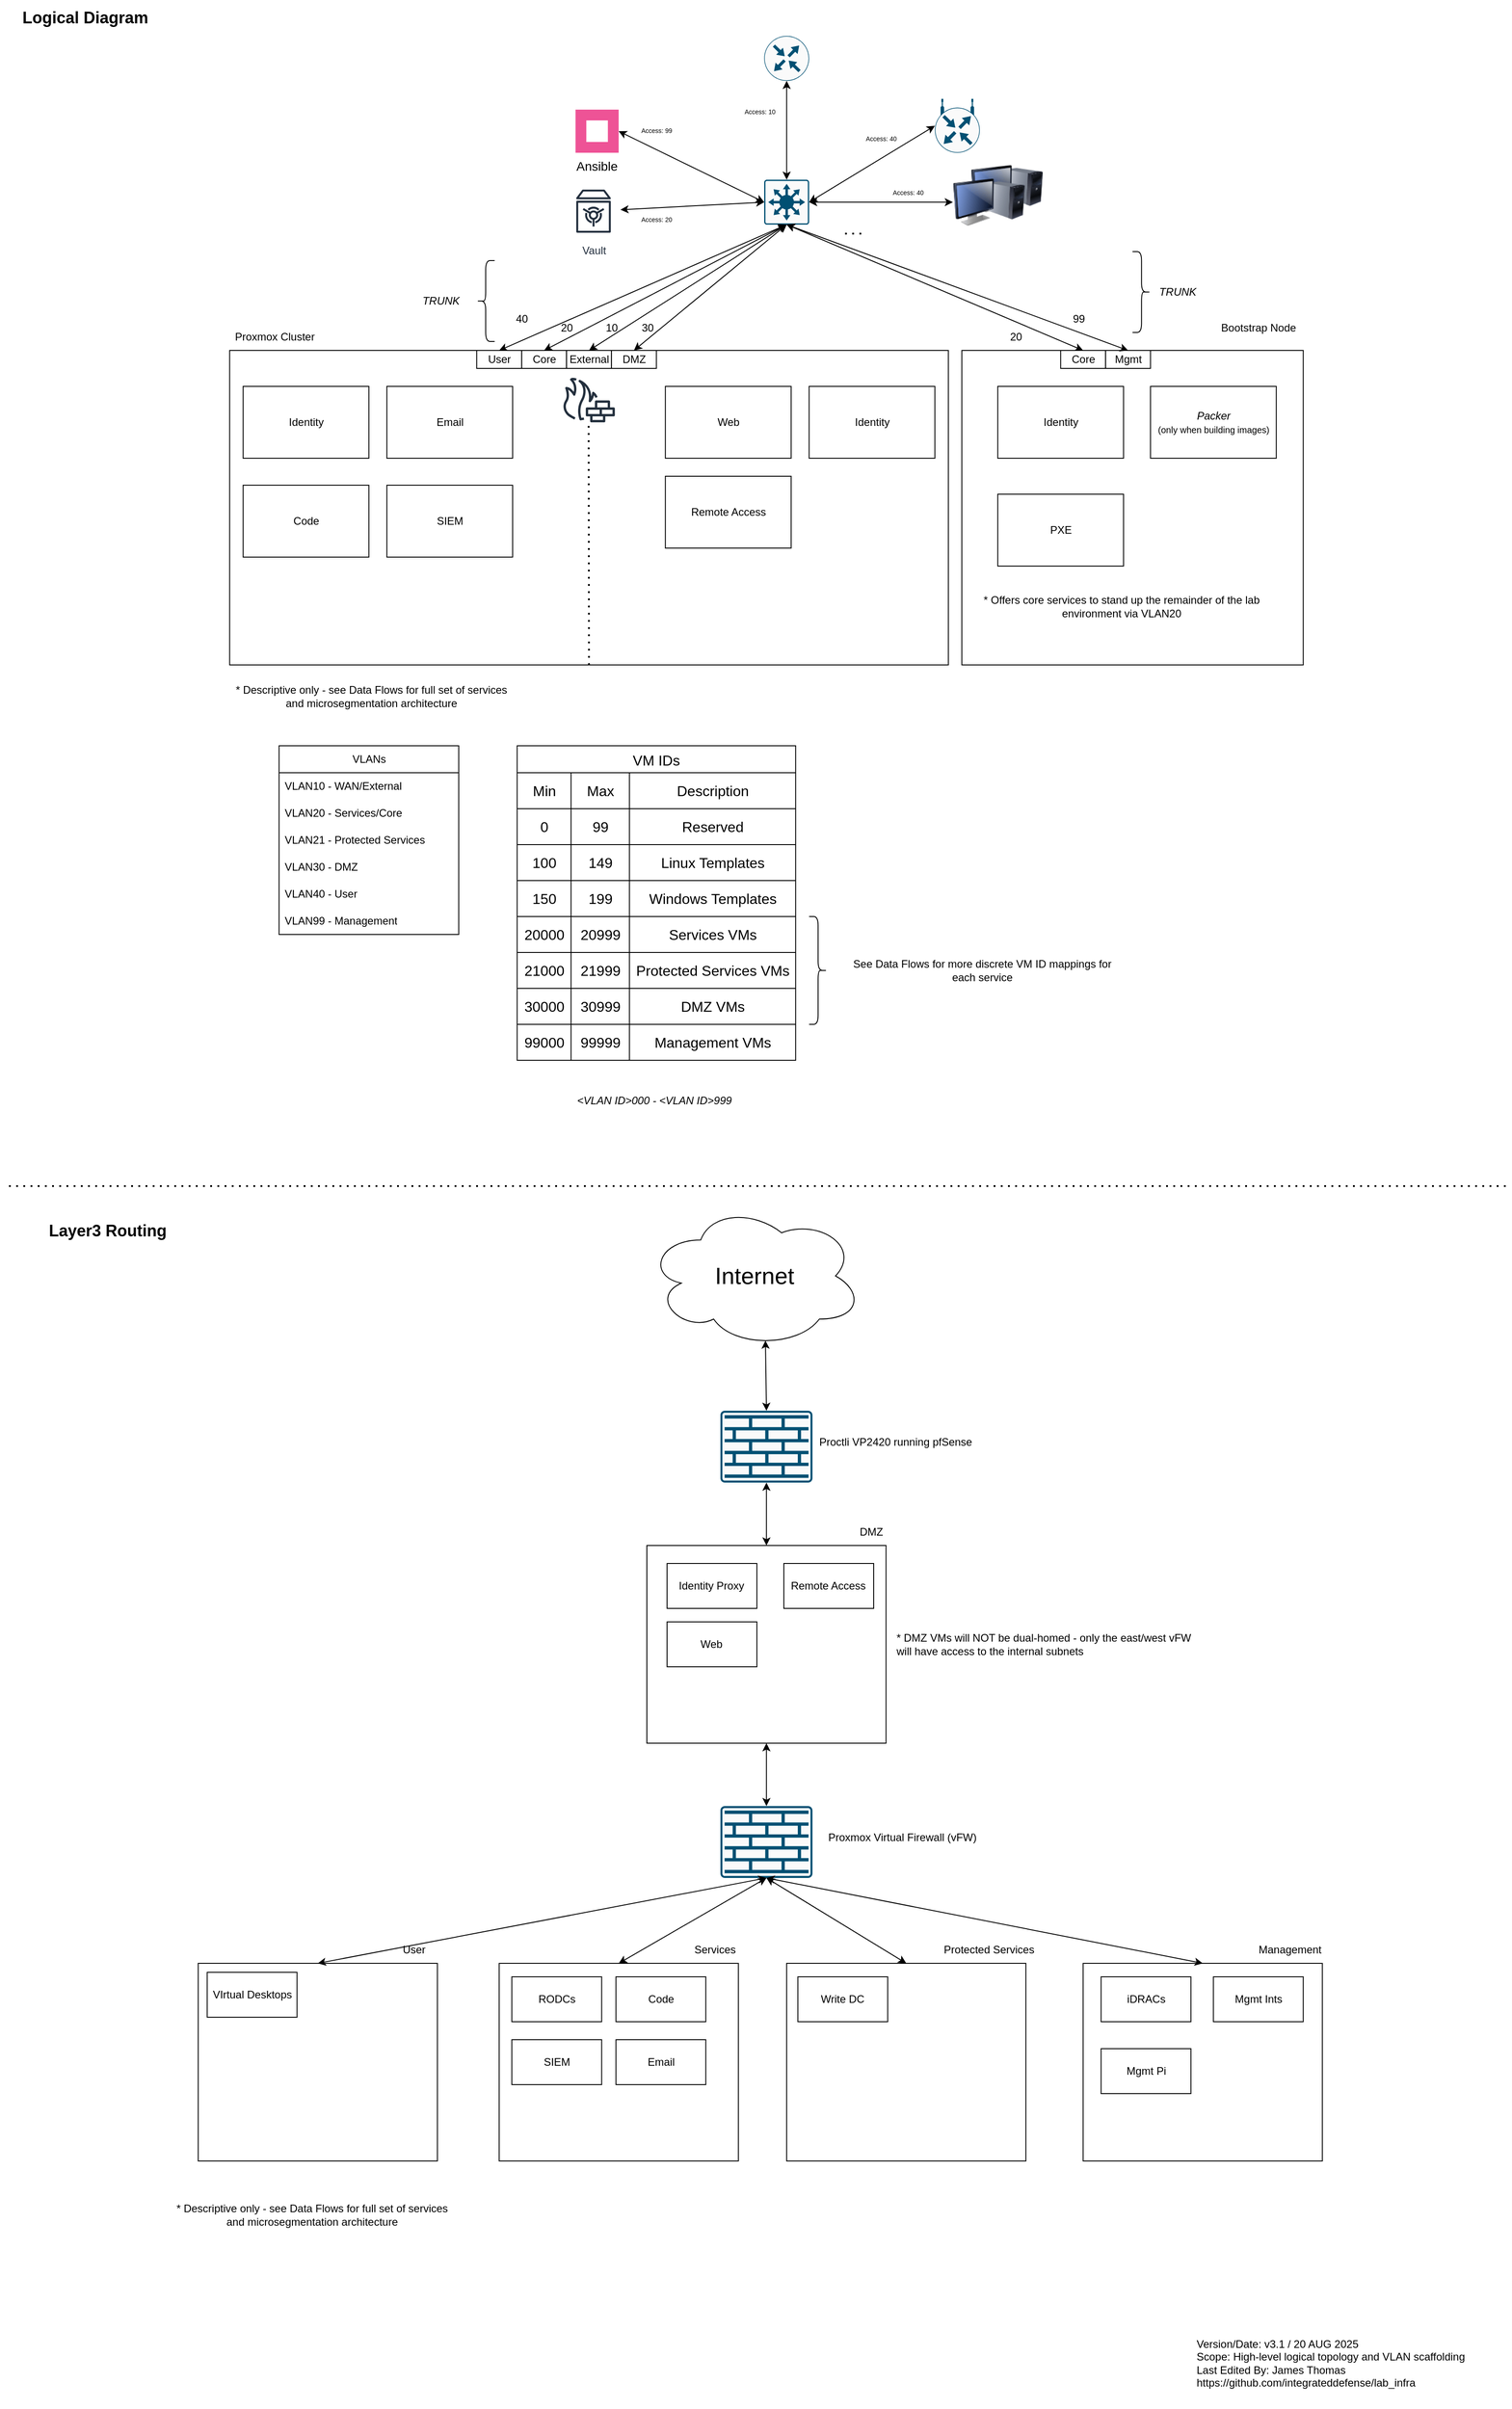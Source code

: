 <mxfile version="28.0.6">
  <diagram name="Page-1" id="yoQYSZhefAMHcPjo6ywg">
    <mxGraphModel dx="3428" dy="1490" grid="1" gridSize="10" guides="1" tooltips="1" connect="1" arrows="1" fold="1" page="1" pageScale="1" pageWidth="850" pageHeight="1100" math="0" shadow="0">
      <root>
        <mxCell id="0" />
        <mxCell id="1" parent="0" />
        <mxCell id="CJxo2ervFT9Eq8WJpUUf-10" value="Logical Diagram" style="text;html=1;align=center;verticalAlign=middle;whiteSpace=wrap;rounded=0;fontSize=18;fontStyle=1" parent="1" vertex="1">
          <mxGeometry x="-850" width="190" height="40" as="geometry" />
        </mxCell>
        <mxCell id="CJxo2ervFT9Eq8WJpUUf-2" value="" style="sketch=0;points=[[0.015,0.015,0],[0.985,0.015,0],[0.985,0.985,0],[0.015,0.985,0],[0.25,0,0],[0.5,0,0],[0.75,0,0],[1,0.25,0],[1,0.5,0],[1,0.75,0],[0.75,1,0],[0.5,1,0],[0.25,1,0],[0,0.75,0],[0,0.5,0],[0,0.25,0]];verticalLabelPosition=bottom;html=1;verticalAlign=top;aspect=fixed;align=center;pointerEvents=1;shape=mxgraph.cisco19.rect;prIcon=l3_switch;fillColor=#FAFAFA;strokeColor=#005073;textShadow=1;" parent="1" vertex="1">
          <mxGeometry x="0.63" y="200" width="50" height="50" as="geometry" />
        </mxCell>
        <mxCell id="CJxo2ervFT9Eq8WJpUUf-9" value="" style="sketch=0;points=[[0.5,0,0],[1,0.5,0],[0.5,1,0],[0,0.5,0],[0.145,0.145,0],[0.856,0.145,0],[0.855,0.856,0],[0.145,0.855,0]];verticalLabelPosition=bottom;html=1;verticalAlign=top;aspect=fixed;align=center;pointerEvents=1;shape=mxgraph.cisco19.rect;prIcon=wireless_router;fillColor=#FAFAFA;strokeColor=#005073;" parent="1" vertex="1">
          <mxGeometry x="190.63" y="110" width="50" height="60" as="geometry" />
        </mxCell>
        <mxCell id="CJxo2ervFT9Eq8WJpUUf-5" value="" style="sketch=0;points=[[0.5,0,0],[1,0.5,0],[0.5,1,0],[0,0.5,0],[0.145,0.145,0],[0.856,0.145,0],[0.855,0.856,0],[0.145,0.855,0]];verticalLabelPosition=bottom;html=1;verticalAlign=top;aspect=fixed;align=center;pointerEvents=1;shape=mxgraph.cisco19.rect;prIcon=router;fillColor=#FAFAFA;strokeColor=#005073;" parent="1" vertex="1">
          <mxGeometry x="0.63" y="40" width="50" height="50" as="geometry" />
        </mxCell>
        <mxCell id="CJxo2ervFT9Eq8WJpUUf-12" value="" style="endArrow=classic;startArrow=classic;html=1;rounded=0;entryX=0.5;entryY=1;entryDx=0;entryDy=0;entryPerimeter=0;exitX=0.5;exitY=0;exitDx=0;exitDy=0;exitPerimeter=0;" parent="1" source="CJxo2ervFT9Eq8WJpUUf-2" target="CJxo2ervFT9Eq8WJpUUf-5" edge="1">
          <mxGeometry width="50" height="50" relative="1" as="geometry">
            <mxPoint x="10.63" y="250" as="sourcePoint" />
            <mxPoint x="60.63" y="200" as="targetPoint" />
          </mxGeometry>
        </mxCell>
        <mxCell id="CJxo2ervFT9Eq8WJpUUf-13" value="" style="endArrow=classic;startArrow=classic;html=1;rounded=0;exitX=0;exitY=0.5;exitDx=0;exitDy=0;exitPerimeter=0;entryX=1;entryY=0.5;entryDx=0;entryDy=0;entryPerimeter=0;" parent="1" source="CJxo2ervFT9Eq8WJpUUf-9" target="CJxo2ervFT9Eq8WJpUUf-2" edge="1">
          <mxGeometry width="50" height="50" relative="1" as="geometry">
            <mxPoint x="10.63" y="250" as="sourcePoint" />
            <mxPoint x="60.63" y="200" as="targetPoint" />
          </mxGeometry>
        </mxCell>
        <mxCell id="CJxo2ervFT9Eq8WJpUUf-15" value="" style="endArrow=classic;startArrow=classic;html=1;rounded=0;entryX=0;entryY=0.5;entryDx=0;entryDy=0;exitX=1;exitY=0.5;exitDx=0;exitDy=0;exitPerimeter=0;" parent="1" source="CJxo2ervFT9Eq8WJpUUf-2" target="CJxo2ervFT9Eq8WJpUUf-20" edge="1">
          <mxGeometry width="50" height="50" relative="1" as="geometry">
            <mxPoint x="10.63" y="250" as="sourcePoint" />
            <mxPoint x="290.63" y="225" as="targetPoint" />
          </mxGeometry>
        </mxCell>
        <mxCell id="CJxo2ervFT9Eq8WJpUUf-21" value="" style="image;html=1;image=img/lib/clip_art/computers/Monitor_Tower_128x128.png" parent="1" vertex="1">
          <mxGeometry x="230.63" y="170" width="80" height="80" as="geometry" />
        </mxCell>
        <mxCell id="CJxo2ervFT9Eq8WJpUUf-20" value="" style="image;html=1;image=img/lib/clip_art/computers/Monitor_Tower_128x128.png" parent="1" vertex="1">
          <mxGeometry x="210.63" y="185" width="80" height="80" as="geometry" />
        </mxCell>
        <mxCell id="CJxo2ervFT9Eq8WJpUUf-17" value="Proxmox Cluster" style="text;html=1;align=center;verticalAlign=middle;whiteSpace=wrap;rounded=0;container=0;" parent="1" vertex="1">
          <mxGeometry x="-594.37" y="360" width="100" height="30" as="geometry" />
        </mxCell>
        <mxCell id="CJxo2ervFT9Eq8WJpUUf-16" value="" style="rounded=0;whiteSpace=wrap;html=1;container=0;" parent="1" vertex="1">
          <mxGeometry x="-594.37" y="390" width="800" height="350" as="geometry" />
        </mxCell>
        <mxCell id="CJxo2ervFT9Eq8WJpUUf-22" value="* Descriptive only - see Data Flows for full set of services and microsegmentation architecture" style="text;html=1;align=center;verticalAlign=middle;whiteSpace=wrap;rounded=0;container=0;" parent="1" vertex="1">
          <mxGeometry x="-594.37" y="760" width="315" height="30" as="geometry" />
        </mxCell>
        <mxCell id="CJxo2ervFT9Eq8WJpUUf-25" value="" style="endArrow=none;dashed=1;html=1;dashPattern=1 3;strokeWidth=2;rounded=0;exitX=0.5;exitY=1;exitDx=0;exitDy=0;" parent="1" source="CJxo2ervFT9Eq8WJpUUf-16" target="CJxo2ervFT9Eq8WJpUUf-26" edge="1">
          <mxGeometry width="50" height="50" relative="1" as="geometry">
            <mxPoint x="-159.37" y="460" as="sourcePoint" />
            <mxPoint x="-194.37" y="500" as="targetPoint" />
          </mxGeometry>
        </mxCell>
        <mxCell id="CJxo2ervFT9Eq8WJpUUf-26" value="" style="sketch=0;outlineConnect=0;fontColor=#232F3E;gradientColor=none;fillColor=#232F3D;strokeColor=none;dashed=0;verticalLabelPosition=bottom;verticalAlign=top;align=center;html=1;fontSize=12;fontStyle=0;aspect=fixed;pointerEvents=1;shape=mxgraph.aws4.generic_firewall;" parent="1" vertex="1">
          <mxGeometry x="-224.37" y="420" width="59.09" height="50" as="geometry" />
        </mxCell>
        <mxCell id="CJxo2ervFT9Eq8WJpUUf-27" value="Core" style="rounded=0;whiteSpace=wrap;html=1;" parent="1" vertex="1">
          <mxGeometry x="-269.37" y="390" width="50" height="20" as="geometry" />
        </mxCell>
        <mxCell id="CJxo2ervFT9Eq8WJpUUf-28" value="External" style="rounded=0;whiteSpace=wrap;html=1;" parent="1" vertex="1">
          <mxGeometry x="-219.37" y="390" width="50" height="20" as="geometry" />
        </mxCell>
        <mxCell id="CJxo2ervFT9Eq8WJpUUf-29" value="DMZ" style="rounded=0;whiteSpace=wrap;html=1;" parent="1" vertex="1">
          <mxGeometry x="-169.37" y="390" width="50" height="20" as="geometry" />
        </mxCell>
        <mxCell id="CJxo2ervFT9Eq8WJpUUf-30" value="" style="endArrow=classic;startArrow=classic;html=1;rounded=0;entryX=0.5;entryY=1;entryDx=0;entryDy=0;entryPerimeter=0;exitX=0.5;exitY=0;exitDx=0;exitDy=0;" parent="1" source="CJxo2ervFT9Eq8WJpUUf-28" target="CJxo2ervFT9Eq8WJpUUf-2" edge="1">
          <mxGeometry width="50" height="50" relative="1" as="geometry">
            <mxPoint x="-159.37" y="420" as="sourcePoint" />
            <mxPoint x="-109.37" y="370" as="targetPoint" />
          </mxGeometry>
        </mxCell>
        <mxCell id="CJxo2ervFT9Eq8WJpUUf-31" value="" style="endArrow=classic;startArrow=classic;html=1;rounded=0;entryX=0.5;entryY=1;entryDx=0;entryDy=0;entryPerimeter=0;exitX=0.5;exitY=0;exitDx=0;exitDy=0;" parent="1" source="CJxo2ervFT9Eq8WJpUUf-27" target="CJxo2ervFT9Eq8WJpUUf-2" edge="1">
          <mxGeometry width="50" height="50" relative="1" as="geometry">
            <mxPoint x="-159.37" y="420" as="sourcePoint" />
            <mxPoint x="-109.37" y="370" as="targetPoint" />
          </mxGeometry>
        </mxCell>
        <mxCell id="CJxo2ervFT9Eq8WJpUUf-32" value="" style="endArrow=classic;startArrow=classic;html=1;rounded=0;entryX=0.5;entryY=1;entryDx=0;entryDy=0;entryPerimeter=0;exitX=0.5;exitY=0;exitDx=0;exitDy=0;" parent="1" source="CJxo2ervFT9Eq8WJpUUf-29" target="CJxo2ervFT9Eq8WJpUUf-2" edge="1">
          <mxGeometry width="50" height="50" relative="1" as="geometry">
            <mxPoint x="-159.37" y="420" as="sourcePoint" />
            <mxPoint x="-109.37" y="370" as="targetPoint" />
          </mxGeometry>
        </mxCell>
        <mxCell id="CJxo2ervFT9Eq8WJpUUf-33" value="Identity" style="rounded=0;whiteSpace=wrap;html=1;" parent="1" vertex="1">
          <mxGeometry x="-579.37" y="430" width="140" height="80" as="geometry" />
        </mxCell>
        <mxCell id="CJxo2ervFT9Eq8WJpUUf-34" value="Code" style="rounded=0;whiteSpace=wrap;html=1;" parent="1" vertex="1">
          <mxGeometry x="-579.37" y="540" width="140" height="80" as="geometry" />
        </mxCell>
        <mxCell id="CJxo2ervFT9Eq8WJpUUf-35" value="Email" style="rounded=0;whiteSpace=wrap;html=1;" parent="1" vertex="1">
          <mxGeometry x="-419.37" y="430" width="140" height="80" as="geometry" />
        </mxCell>
        <mxCell id="CJxo2ervFT9Eq8WJpUUf-36" value="Vault" style="sketch=0;outlineConnect=0;fontColor=#232F3E;gradientColor=none;strokeColor=#232F3E;fillColor=#ffffff;dashed=0;verticalLabelPosition=bottom;verticalAlign=top;align=center;html=1;fontSize=12;fontStyle=0;aspect=fixed;shape=mxgraph.aws4.resourceIcon;resIcon=mxgraph.aws4.vault;" parent="1" vertex="1">
          <mxGeometry x="-219.37" y="205" width="60" height="60" as="geometry" />
        </mxCell>
        <mxCell id="CJxo2ervFT9Eq8WJpUUf-37" value="Ansible" style="shape=rect;fillColor=#EE5396;aspect=fixed;resizable=0;labelPosition=center;verticalLabelPosition=bottom;align=center;verticalAlign=top;strokeColor=none;fontSize=14;" parent="1" vertex="1">
          <mxGeometry x="-209.37" y="122" width="48" height="48" as="geometry" />
        </mxCell>
        <mxCell id="CJxo2ervFT9Eq8WJpUUf-38" value="" style="fillColor=#ffffff;strokeColor=none;dashed=0;outlineConnect=0;html=1;labelPosition=center;verticalLabelPosition=bottom;verticalAlign=top;part=1;movable=0;resizable=0;rotatable=0;shape=mxgraph.ibm_cloud.logo--ansible-community" parent="CJxo2ervFT9Eq8WJpUUf-37" vertex="1">
          <mxGeometry width="24" height="24" relative="1" as="geometry">
            <mxPoint x="12" y="12" as="offset" />
          </mxGeometry>
        </mxCell>
        <mxCell id="CJxo2ervFT9Eq8WJpUUf-39" value="" style="endArrow=classic;startArrow=classic;html=1;rounded=0;entryX=0;entryY=0.5;entryDx=0;entryDy=0;entryPerimeter=0;exitX=1;exitY=0.5;exitDx=0;exitDy=0;" parent="1" source="CJxo2ervFT9Eq8WJpUUf-37" target="CJxo2ervFT9Eq8WJpUUf-2" edge="1">
          <mxGeometry width="50" height="50" relative="1" as="geometry">
            <mxPoint x="90.63" y="470" as="sourcePoint" />
            <mxPoint x="140.63" y="420" as="targetPoint" />
          </mxGeometry>
        </mxCell>
        <mxCell id="CJxo2ervFT9Eq8WJpUUf-40" value="" style="endArrow=classic;startArrow=classic;html=1;rounded=0;exitX=0;exitY=0.5;exitDx=0;exitDy=0;exitPerimeter=0;" parent="1" source="CJxo2ervFT9Eq8WJpUUf-2" target="CJxo2ervFT9Eq8WJpUUf-36" edge="1">
          <mxGeometry width="50" height="50" relative="1" as="geometry">
            <mxPoint x="-39.37" y="200" as="sourcePoint" />
            <mxPoint x="122.63" y="279" as="targetPoint" />
          </mxGeometry>
        </mxCell>
        <mxCell id="CJxo2ervFT9Eq8WJpUUf-41" value="SIEM" style="rounded=0;whiteSpace=wrap;html=1;" parent="1" vertex="1">
          <mxGeometry x="-419.37" y="540" width="140" height="80" as="geometry" />
        </mxCell>
        <mxCell id="CJxo2ervFT9Eq8WJpUUf-42" value="Web" style="rounded=0;whiteSpace=wrap;html=1;" parent="1" vertex="1">
          <mxGeometry x="-109.37" y="430" width="140" height="80" as="geometry" />
        </mxCell>
        <mxCell id="CJxo2ervFT9Eq8WJpUUf-43" value="Remote Access" style="rounded=0;whiteSpace=wrap;html=1;" parent="1" vertex="1">
          <mxGeometry x="-109.37" y="530" width="140" height="80" as="geometry" />
        </mxCell>
        <mxCell id="CJxo2ervFT9Eq8WJpUUf-45" value="Identity" style="rounded=0;whiteSpace=wrap;html=1;" parent="1" vertex="1">
          <mxGeometry x="50.63" y="430" width="140" height="80" as="geometry" />
        </mxCell>
        <mxCell id="CJxo2ervFT9Eq8WJpUUf-46" value="VLANs" style="swimlane;fontStyle=0;childLayout=stackLayout;horizontal=1;startSize=30;horizontalStack=0;resizeParent=1;resizeParentMax=0;resizeLast=0;collapsible=1;marginBottom=0;whiteSpace=wrap;html=1;" parent="1" vertex="1">
          <mxGeometry x="-539.37" y="830" width="200" height="210" as="geometry" />
        </mxCell>
        <mxCell id="CJxo2ervFT9Eq8WJpUUf-47" value="VLAN10 - WAN/External" style="text;strokeColor=none;fillColor=none;align=left;verticalAlign=middle;spacingLeft=4;spacingRight=4;overflow=hidden;points=[[0,0.5],[1,0.5]];portConstraint=eastwest;rotatable=0;whiteSpace=wrap;html=1;" parent="CJxo2ervFT9Eq8WJpUUf-46" vertex="1">
          <mxGeometry y="30" width="200" height="30" as="geometry" />
        </mxCell>
        <mxCell id="CJxo2ervFT9Eq8WJpUUf-48" value="VLAN20 - Services/Core" style="text;strokeColor=none;fillColor=none;align=left;verticalAlign=middle;spacingLeft=4;spacingRight=4;overflow=hidden;points=[[0,0.5],[1,0.5]];portConstraint=eastwest;rotatable=0;whiteSpace=wrap;html=1;" parent="CJxo2ervFT9Eq8WJpUUf-46" vertex="1">
          <mxGeometry y="60" width="200" height="30" as="geometry" />
        </mxCell>
        <mxCell id="vAsCSVfHsbDqaJEE6OMQ-42" value="VLAN21 - Protected Services" style="text;strokeColor=none;fillColor=none;align=left;verticalAlign=middle;spacingLeft=4;spacingRight=4;overflow=hidden;points=[[0,0.5],[1,0.5]];portConstraint=eastwest;rotatable=0;whiteSpace=wrap;html=1;" parent="CJxo2ervFT9Eq8WJpUUf-46" vertex="1">
          <mxGeometry y="90" width="200" height="30" as="geometry" />
        </mxCell>
        <mxCell id="CJxo2ervFT9Eq8WJpUUf-49" value="VLAN30 - DMZ" style="text;strokeColor=none;fillColor=none;align=left;verticalAlign=middle;spacingLeft=4;spacingRight=4;overflow=hidden;points=[[0,0.5],[1,0.5]];portConstraint=eastwest;rotatable=0;whiteSpace=wrap;html=1;" parent="CJxo2ervFT9Eq8WJpUUf-46" vertex="1">
          <mxGeometry y="120" width="200" height="30" as="geometry" />
        </mxCell>
        <mxCell id="CJxo2ervFT9Eq8WJpUUf-58" value="VLAN40 - User" style="text;strokeColor=none;fillColor=none;align=left;verticalAlign=middle;spacingLeft=4;spacingRight=4;overflow=hidden;points=[[0,0.5],[1,0.5]];portConstraint=eastwest;rotatable=0;whiteSpace=wrap;html=1;" parent="CJxo2ervFT9Eq8WJpUUf-46" vertex="1">
          <mxGeometry y="150" width="200" height="30" as="geometry" />
        </mxCell>
        <mxCell id="mW_gUQSu42ZMfpgdddVE-1" value="VLAN99 - Management" style="text;strokeColor=none;fillColor=none;align=left;verticalAlign=middle;spacingLeft=4;spacingRight=4;overflow=hidden;points=[[0,0.5],[1,0.5]];portConstraint=eastwest;rotatable=0;whiteSpace=wrap;html=1;" parent="CJxo2ervFT9Eq8WJpUUf-46" vertex="1">
          <mxGeometry y="180" width="200" height="30" as="geometry" />
        </mxCell>
        <mxCell id="CJxo2ervFT9Eq8WJpUUf-50" value="Access: 99" style="text;html=1;align=center;verticalAlign=middle;whiteSpace=wrap;rounded=0;fontSize=7;" parent="1" vertex="1">
          <mxGeometry x="-149.37" y="131" width="60" height="30" as="geometry" />
        </mxCell>
        <mxCell id="CJxo2ervFT9Eq8WJpUUf-51" value="Access: 20" style="text;html=1;align=center;verticalAlign=middle;whiteSpace=wrap;rounded=0;fontSize=7;" parent="1" vertex="1">
          <mxGeometry x="-149.37" y="230" width="60" height="30" as="geometry" />
        </mxCell>
        <mxCell id="CJxo2ervFT9Eq8WJpUUf-52" value="20" style="text;html=1;align=center;verticalAlign=middle;whiteSpace=wrap;rounded=0;" parent="1" vertex="1">
          <mxGeometry x="-249.37" y="350" width="60" height="30" as="geometry" />
        </mxCell>
        <mxCell id="CJxo2ervFT9Eq8WJpUUf-55" value="Access: 40" style="text;html=1;align=center;verticalAlign=middle;whiteSpace=wrap;rounded=0;fontSize=7;" parent="1" vertex="1">
          <mxGeometry x="100.63" y="140" width="60" height="30" as="geometry" />
        </mxCell>
        <mxCell id="CJxo2ervFT9Eq8WJpUUf-56" value="Access: 40" style="text;html=1;align=center;verticalAlign=middle;whiteSpace=wrap;rounded=0;fontSize=7;" parent="1" vertex="1">
          <mxGeometry x="130.63" y="200" width="60" height="30" as="geometry" />
        </mxCell>
        <mxCell id="CJxo2ervFT9Eq8WJpUUf-57" value="30" style="text;html=1;align=center;verticalAlign=middle;whiteSpace=wrap;rounded=0;" parent="1" vertex="1">
          <mxGeometry x="-159.37" y="350" width="60" height="30" as="geometry" />
        </mxCell>
        <mxCell id="CJxo2ervFT9Eq8WJpUUf-59" value="User" style="rounded=0;whiteSpace=wrap;html=1;" parent="1" vertex="1">
          <mxGeometry x="-319.37" y="390" width="50" height="20" as="geometry" />
        </mxCell>
        <mxCell id="CJxo2ervFT9Eq8WJpUUf-61" value="" style="endArrow=classic;startArrow=classic;html=1;rounded=0;exitX=0.5;exitY=0;exitDx=0;exitDy=0;entryX=0.5;entryY=1;entryDx=0;entryDy=0;entryPerimeter=0;" parent="1" source="CJxo2ervFT9Eq8WJpUUf-59" target="CJxo2ervFT9Eq8WJpUUf-2" edge="1">
          <mxGeometry width="50" height="50" relative="1" as="geometry">
            <mxPoint x="-189.37" y="430" as="sourcePoint" />
            <mxPoint x="-189.37" y="310" as="targetPoint" />
          </mxGeometry>
        </mxCell>
        <mxCell id="CJxo2ervFT9Eq8WJpUUf-62" value="40" style="text;html=1;align=center;verticalAlign=middle;whiteSpace=wrap;rounded=0;" parent="1" vertex="1">
          <mxGeometry x="-299.37" y="340" width="60" height="30" as="geometry" />
        </mxCell>
        <mxCell id="CJxo2ervFT9Eq8WJpUUf-63" value="10" style="text;html=1;align=center;verticalAlign=middle;whiteSpace=wrap;rounded=0;" parent="1" vertex="1">
          <mxGeometry x="-199.37" y="350" width="60" height="30" as="geometry" />
        </mxCell>
        <mxCell id="CJxo2ervFT9Eq8WJpUUf-64" value="Version/Date: v3.1 / 20 AUG 2025&lt;div&gt;Scope: High-level logical topology and VLAN scaffolding&lt;/div&gt;&lt;div&gt;Last Edited By: James Thomas&lt;br&gt;https://github.com/integrateddefense/lab_infra&lt;/div&gt;" style="text;html=1;align=left;verticalAlign=middle;whiteSpace=wrap;rounded=0;spacingBottom=0;" parent="1" vertex="1">
          <mxGeometry x="480" y="2580" width="330" height="100" as="geometry" />
        </mxCell>
        <mxCell id="CJxo2ervFT9Eq8WJpUUf-65" value="&lt;i&gt;TRUNK&lt;/i&gt;" style="text;html=1;align=center;verticalAlign=middle;whiteSpace=wrap;rounded=0;" parent="1" vertex="1">
          <mxGeometry x="-389.37" y="320" width="60" height="30" as="geometry" />
        </mxCell>
        <mxCell id="CJxo2ervFT9Eq8WJpUUf-68" value="" style="endArrow=none;dashed=1;html=1;dashPattern=1 3;strokeWidth=2;rounded=0;" parent="1" edge="1">
          <mxGeometry width="50" height="50" relative="1" as="geometry">
            <mxPoint x="90.63" y="260" as="sourcePoint" />
            <mxPoint x="110.63" y="260" as="targetPoint" />
          </mxGeometry>
        </mxCell>
        <mxCell id="CJxo2ervFT9Eq8WJpUUf-69" value="Access: 10" style="text;html=1;align=center;verticalAlign=middle;whiteSpace=wrap;rounded=0;fontSize=7;" parent="1" vertex="1">
          <mxGeometry x="-34.37" y="110" width="60" height="30" as="geometry" />
        </mxCell>
        <mxCell id="Lm5Te0TcYUHUUQkeuchQ-3" value="" style="rounded=0;whiteSpace=wrap;html=1;container=0;" parent="1" vertex="1">
          <mxGeometry x="220.63" y="390" width="380" height="350" as="geometry" />
        </mxCell>
        <mxCell id="Lm5Te0TcYUHUUQkeuchQ-4" value="Bootstrap Node" style="text;html=1;align=center;verticalAlign=middle;whiteSpace=wrap;rounded=0;container=0;" parent="1" vertex="1">
          <mxGeometry x="500.63" y="350" width="100" height="30" as="geometry" />
        </mxCell>
        <mxCell id="Lm5Te0TcYUHUUQkeuchQ-5" value="" style="endArrow=classic;startArrow=classic;html=1;rounded=0;entryX=0.5;entryY=1;entryDx=0;entryDy=0;entryPerimeter=0;exitX=0.5;exitY=0;exitDx=0;exitDy=0;" parent="1" source="Lm5Te0TcYUHUUQkeuchQ-6" target="CJxo2ervFT9Eq8WJpUUf-2" edge="1">
          <mxGeometry width="50" height="50" relative="1" as="geometry">
            <mxPoint x="340.63" y="370" as="sourcePoint" />
            <mxPoint x="90.63" y="330" as="targetPoint" />
          </mxGeometry>
        </mxCell>
        <mxCell id="Lm5Te0TcYUHUUQkeuchQ-6" value="Core" style="rounded=0;whiteSpace=wrap;html=1;" parent="1" vertex="1">
          <mxGeometry x="330.63" y="390" width="50" height="20" as="geometry" />
        </mxCell>
        <mxCell id="Lm5Te0TcYUHUUQkeuchQ-7" value="Mgmt" style="rounded=0;whiteSpace=wrap;html=1;" parent="1" vertex="1">
          <mxGeometry x="380.63" y="390" width="50" height="20" as="geometry" />
        </mxCell>
        <mxCell id="Lm5Te0TcYUHUUQkeuchQ-8" value="" style="endArrow=classic;startArrow=classic;html=1;rounded=0;entryX=0.5;entryY=1;entryDx=0;entryDy=0;entryPerimeter=0;exitX=0.5;exitY=0;exitDx=0;exitDy=0;" parent="1" source="Lm5Te0TcYUHUUQkeuchQ-7" target="CJxo2ervFT9Eq8WJpUUf-2" edge="1">
          <mxGeometry width="50" height="50" relative="1" as="geometry">
            <mxPoint x="900.63" y="460" as="sourcePoint" />
            <mxPoint x="430.63" y="320" as="targetPoint" />
          </mxGeometry>
        </mxCell>
        <mxCell id="Lm5Te0TcYUHUUQkeuchQ-9" value="Identity" style="rounded=0;whiteSpace=wrap;html=1;" parent="1" vertex="1">
          <mxGeometry x="260.63" y="430" width="140" height="80" as="geometry" />
        </mxCell>
        <mxCell id="Lm5Te0TcYUHUUQkeuchQ-10" value="PXE" style="rounded=0;whiteSpace=wrap;html=1;" parent="1" vertex="1">
          <mxGeometry x="260.63" y="550" width="140" height="80" as="geometry" />
        </mxCell>
        <mxCell id="Lm5Te0TcYUHUUQkeuchQ-13" value="* Offers core services to stand up the remainder of the lab environment via VLAN20" style="text;html=1;align=center;verticalAlign=middle;whiteSpace=wrap;rounded=0;container=0;" parent="1" vertex="1">
          <mxGeometry x="240.63" y="660" width="315" height="30" as="geometry" />
        </mxCell>
        <mxCell id="Lm5Te0TcYUHUUQkeuchQ-14" value="&lt;i&gt;Packer&lt;/i&gt;&lt;div&gt;&lt;font style=&quot;font-size: 10px;&quot;&gt;(only when building images)&lt;/font&gt;&lt;/div&gt;" style="rounded=0;whiteSpace=wrap;html=1;" parent="1" vertex="1">
          <mxGeometry x="430.63" y="430" width="140" height="80" as="geometry" />
        </mxCell>
        <mxCell id="Lm5Te0TcYUHUUQkeuchQ-15" value="&lt;i&gt;TRUNK&lt;/i&gt;" style="text;html=1;align=center;verticalAlign=middle;whiteSpace=wrap;rounded=0;" parent="1" vertex="1">
          <mxGeometry x="430.63" y="310" width="60" height="30" as="geometry" />
        </mxCell>
        <mxCell id="Lm5Te0TcYUHUUQkeuchQ-19" value="20" style="text;html=1;align=center;verticalAlign=middle;whiteSpace=wrap;rounded=0;" parent="1" vertex="1">
          <mxGeometry x="250.63" y="360" width="60" height="30" as="geometry" />
        </mxCell>
        <mxCell id="Lm5Te0TcYUHUUQkeuchQ-20" value="99" style="text;html=1;align=center;verticalAlign=middle;whiteSpace=wrap;rounded=0;" parent="1" vertex="1">
          <mxGeometry x="320.63" y="340" width="60" height="30" as="geometry" />
        </mxCell>
        <mxCell id="xacByikqbI9WGxB6w6L4-7" value="VM IDs" style="shape=table;startSize=30;container=1;collapsible=0;childLayout=tableLayout;strokeColor=default;fontSize=16;" parent="1" vertex="1">
          <mxGeometry x="-274.37" y="830" width="310" height="350" as="geometry" />
        </mxCell>
        <mxCell id="xacByikqbI9WGxB6w6L4-8" value="" style="shape=tableRow;horizontal=0;startSize=0;swimlaneHead=0;swimlaneBody=0;strokeColor=inherit;top=0;left=0;bottom=0;right=0;collapsible=0;dropTarget=0;fillColor=none;points=[[0,0.5],[1,0.5]];portConstraint=eastwest;fontSize=16;" parent="xacByikqbI9WGxB6w6L4-7" vertex="1">
          <mxGeometry y="30" width="310" height="40" as="geometry" />
        </mxCell>
        <mxCell id="xacByikqbI9WGxB6w6L4-9" value="Min" style="shape=partialRectangle;html=1;whiteSpace=wrap;connectable=0;strokeColor=inherit;overflow=hidden;fillColor=none;top=0;left=0;bottom=0;right=0;pointerEvents=1;fontSize=16;" parent="xacByikqbI9WGxB6w6L4-8" vertex="1">
          <mxGeometry width="60" height="40" as="geometry">
            <mxRectangle width="60" height="40" as="alternateBounds" />
          </mxGeometry>
        </mxCell>
        <mxCell id="xacByikqbI9WGxB6w6L4-10" value="Max" style="shape=partialRectangle;html=1;whiteSpace=wrap;connectable=0;strokeColor=inherit;overflow=hidden;fillColor=none;top=0;left=0;bottom=0;right=0;pointerEvents=1;fontSize=16;" parent="xacByikqbI9WGxB6w6L4-8" vertex="1">
          <mxGeometry x="60" width="65" height="40" as="geometry">
            <mxRectangle width="65" height="40" as="alternateBounds" />
          </mxGeometry>
        </mxCell>
        <mxCell id="xacByikqbI9WGxB6w6L4-11" value="Description" style="shape=partialRectangle;html=1;whiteSpace=wrap;connectable=0;strokeColor=inherit;overflow=hidden;fillColor=none;top=0;left=0;bottom=0;right=0;pointerEvents=1;fontSize=16;" parent="xacByikqbI9WGxB6w6L4-8" vertex="1">
          <mxGeometry x="125" width="185" height="40" as="geometry">
            <mxRectangle width="185" height="40" as="alternateBounds" />
          </mxGeometry>
        </mxCell>
        <mxCell id="xacByikqbI9WGxB6w6L4-12" value="" style="shape=tableRow;horizontal=0;startSize=0;swimlaneHead=0;swimlaneBody=0;strokeColor=inherit;top=0;left=0;bottom=0;right=0;collapsible=0;dropTarget=0;fillColor=none;points=[[0,0.5],[1,0.5]];portConstraint=eastwest;fontSize=16;" parent="xacByikqbI9WGxB6w6L4-7" vertex="1">
          <mxGeometry y="70" width="310" height="40" as="geometry" />
        </mxCell>
        <mxCell id="xacByikqbI9WGxB6w6L4-13" value="0" style="shape=partialRectangle;html=1;whiteSpace=wrap;connectable=0;strokeColor=inherit;overflow=hidden;fillColor=none;top=0;left=0;bottom=0;right=0;pointerEvents=1;fontSize=16;" parent="xacByikqbI9WGxB6w6L4-12" vertex="1">
          <mxGeometry width="60" height="40" as="geometry">
            <mxRectangle width="60" height="40" as="alternateBounds" />
          </mxGeometry>
        </mxCell>
        <mxCell id="xacByikqbI9WGxB6w6L4-14" value="99" style="shape=partialRectangle;html=1;whiteSpace=wrap;connectable=0;strokeColor=inherit;overflow=hidden;fillColor=none;top=0;left=0;bottom=0;right=0;pointerEvents=1;fontSize=16;" parent="xacByikqbI9WGxB6w6L4-12" vertex="1">
          <mxGeometry x="60" width="65" height="40" as="geometry">
            <mxRectangle width="65" height="40" as="alternateBounds" />
          </mxGeometry>
        </mxCell>
        <mxCell id="xacByikqbI9WGxB6w6L4-15" value="Reserved" style="shape=partialRectangle;html=1;whiteSpace=wrap;connectable=0;strokeColor=inherit;overflow=hidden;fillColor=none;top=0;left=0;bottom=0;right=0;pointerEvents=1;fontSize=16;" parent="xacByikqbI9WGxB6w6L4-12" vertex="1">
          <mxGeometry x="125" width="185" height="40" as="geometry">
            <mxRectangle width="185" height="40" as="alternateBounds" />
          </mxGeometry>
        </mxCell>
        <mxCell id="xacByikqbI9WGxB6w6L4-16" value="" style="shape=tableRow;horizontal=0;startSize=0;swimlaneHead=0;swimlaneBody=0;strokeColor=inherit;top=0;left=0;bottom=0;right=0;collapsible=0;dropTarget=0;fillColor=none;points=[[0,0.5],[1,0.5]];portConstraint=eastwest;fontSize=16;" parent="xacByikqbI9WGxB6w6L4-7" vertex="1">
          <mxGeometry y="110" width="310" height="40" as="geometry" />
        </mxCell>
        <mxCell id="xacByikqbI9WGxB6w6L4-17" value="100" style="shape=partialRectangle;html=1;whiteSpace=wrap;connectable=0;strokeColor=inherit;overflow=hidden;fillColor=none;top=0;left=0;bottom=0;right=0;pointerEvents=1;fontSize=16;" parent="xacByikqbI9WGxB6w6L4-16" vertex="1">
          <mxGeometry width="60" height="40" as="geometry">
            <mxRectangle width="60" height="40" as="alternateBounds" />
          </mxGeometry>
        </mxCell>
        <mxCell id="xacByikqbI9WGxB6w6L4-18" value="149" style="shape=partialRectangle;html=1;whiteSpace=wrap;connectable=0;strokeColor=inherit;overflow=hidden;fillColor=none;top=0;left=0;bottom=0;right=0;pointerEvents=1;fontSize=16;" parent="xacByikqbI9WGxB6w6L4-16" vertex="1">
          <mxGeometry x="60" width="65" height="40" as="geometry">
            <mxRectangle width="65" height="40" as="alternateBounds" />
          </mxGeometry>
        </mxCell>
        <mxCell id="xacByikqbI9WGxB6w6L4-19" value="Linux Templates" style="shape=partialRectangle;html=1;whiteSpace=wrap;connectable=0;strokeColor=inherit;overflow=hidden;fillColor=none;top=0;left=0;bottom=0;right=0;pointerEvents=1;fontSize=16;" parent="xacByikqbI9WGxB6w6L4-16" vertex="1">
          <mxGeometry x="125" width="185" height="40" as="geometry">
            <mxRectangle width="185" height="40" as="alternateBounds" />
          </mxGeometry>
        </mxCell>
        <mxCell id="xacByikqbI9WGxB6w6L4-32" style="shape=tableRow;horizontal=0;startSize=0;swimlaneHead=0;swimlaneBody=0;strokeColor=inherit;top=0;left=0;bottom=0;right=0;collapsible=0;dropTarget=0;fillColor=none;points=[[0,0.5],[1,0.5]];portConstraint=eastwest;fontSize=16;" parent="xacByikqbI9WGxB6w6L4-7" vertex="1">
          <mxGeometry y="150" width="310" height="40" as="geometry" />
        </mxCell>
        <mxCell id="xacByikqbI9WGxB6w6L4-33" value="150" style="shape=partialRectangle;html=1;whiteSpace=wrap;connectable=0;strokeColor=inherit;overflow=hidden;fillColor=none;top=0;left=0;bottom=0;right=0;pointerEvents=1;fontSize=16;" parent="xacByikqbI9WGxB6w6L4-32" vertex="1">
          <mxGeometry width="60" height="40" as="geometry">
            <mxRectangle width="60" height="40" as="alternateBounds" />
          </mxGeometry>
        </mxCell>
        <mxCell id="xacByikqbI9WGxB6w6L4-34" value="199" style="shape=partialRectangle;html=1;whiteSpace=wrap;connectable=0;strokeColor=inherit;overflow=hidden;fillColor=none;top=0;left=0;bottom=0;right=0;pointerEvents=1;fontSize=16;" parent="xacByikqbI9WGxB6w6L4-32" vertex="1">
          <mxGeometry x="60" width="65" height="40" as="geometry">
            <mxRectangle width="65" height="40" as="alternateBounds" />
          </mxGeometry>
        </mxCell>
        <mxCell id="xacByikqbI9WGxB6w6L4-35" value="Windows Templates" style="shape=partialRectangle;html=1;whiteSpace=wrap;connectable=0;strokeColor=inherit;overflow=hidden;fillColor=none;top=0;left=0;bottom=0;right=0;pointerEvents=1;fontSize=16;" parent="xacByikqbI9WGxB6w6L4-32" vertex="1">
          <mxGeometry x="125" width="185" height="40" as="geometry">
            <mxRectangle width="185" height="40" as="alternateBounds" />
          </mxGeometry>
        </mxCell>
        <mxCell id="xacByikqbI9WGxB6w6L4-28" style="shape=tableRow;horizontal=0;startSize=0;swimlaneHead=0;swimlaneBody=0;strokeColor=inherit;top=0;left=0;bottom=0;right=0;collapsible=0;dropTarget=0;fillColor=none;points=[[0,0.5],[1,0.5]];portConstraint=eastwest;fontSize=16;" parent="xacByikqbI9WGxB6w6L4-7" vertex="1">
          <mxGeometry y="190" width="310" height="40" as="geometry" />
        </mxCell>
        <mxCell id="xacByikqbI9WGxB6w6L4-29" value="20000" style="shape=partialRectangle;html=1;whiteSpace=wrap;connectable=0;strokeColor=inherit;overflow=hidden;fillColor=none;top=0;left=0;bottom=0;right=0;pointerEvents=1;fontSize=16;" parent="xacByikqbI9WGxB6w6L4-28" vertex="1">
          <mxGeometry width="60" height="40" as="geometry">
            <mxRectangle width="60" height="40" as="alternateBounds" />
          </mxGeometry>
        </mxCell>
        <mxCell id="xacByikqbI9WGxB6w6L4-30" value="20999" style="shape=partialRectangle;html=1;whiteSpace=wrap;connectable=0;strokeColor=inherit;overflow=hidden;fillColor=none;top=0;left=0;bottom=0;right=0;pointerEvents=1;fontSize=16;" parent="xacByikqbI9WGxB6w6L4-28" vertex="1">
          <mxGeometry x="60" width="65" height="40" as="geometry">
            <mxRectangle width="65" height="40" as="alternateBounds" />
          </mxGeometry>
        </mxCell>
        <mxCell id="xacByikqbI9WGxB6w6L4-31" value="Services VMs" style="shape=partialRectangle;html=1;whiteSpace=wrap;connectable=0;strokeColor=inherit;overflow=hidden;fillColor=none;top=0;left=0;bottom=0;right=0;pointerEvents=1;fontSize=16;" parent="xacByikqbI9WGxB6w6L4-28" vertex="1">
          <mxGeometry x="125" width="185" height="40" as="geometry">
            <mxRectangle width="185" height="40" as="alternateBounds" />
          </mxGeometry>
        </mxCell>
        <mxCell id="vAsCSVfHsbDqaJEE6OMQ-47" style="shape=tableRow;horizontal=0;startSize=0;swimlaneHead=0;swimlaneBody=0;strokeColor=inherit;top=0;left=0;bottom=0;right=0;collapsible=0;dropTarget=0;fillColor=none;points=[[0,0.5],[1,0.5]];portConstraint=eastwest;fontSize=16;" parent="xacByikqbI9WGxB6w6L4-7" vertex="1">
          <mxGeometry y="230" width="310" height="40" as="geometry" />
        </mxCell>
        <mxCell id="vAsCSVfHsbDqaJEE6OMQ-48" value="21000" style="shape=partialRectangle;html=1;whiteSpace=wrap;connectable=0;strokeColor=inherit;overflow=hidden;fillColor=none;top=0;left=0;bottom=0;right=0;pointerEvents=1;fontSize=16;" parent="vAsCSVfHsbDqaJEE6OMQ-47" vertex="1">
          <mxGeometry width="60" height="40" as="geometry">
            <mxRectangle width="60" height="40" as="alternateBounds" />
          </mxGeometry>
        </mxCell>
        <mxCell id="vAsCSVfHsbDqaJEE6OMQ-49" value="21999" style="shape=partialRectangle;html=1;whiteSpace=wrap;connectable=0;strokeColor=inherit;overflow=hidden;fillColor=none;top=0;left=0;bottom=0;right=0;pointerEvents=1;fontSize=16;" parent="vAsCSVfHsbDqaJEE6OMQ-47" vertex="1">
          <mxGeometry x="60" width="65" height="40" as="geometry">
            <mxRectangle width="65" height="40" as="alternateBounds" />
          </mxGeometry>
        </mxCell>
        <mxCell id="vAsCSVfHsbDqaJEE6OMQ-50" value="Protected Services VMs" style="shape=partialRectangle;html=1;whiteSpace=wrap;connectable=0;strokeColor=inherit;overflow=hidden;fillColor=none;top=0;left=0;bottom=0;right=0;pointerEvents=1;fontSize=16;" parent="vAsCSVfHsbDqaJEE6OMQ-47" vertex="1">
          <mxGeometry x="125" width="185" height="40" as="geometry">
            <mxRectangle width="185" height="40" as="alternateBounds" />
          </mxGeometry>
        </mxCell>
        <mxCell id="xacByikqbI9WGxB6w6L4-24" style="shape=tableRow;horizontal=0;startSize=0;swimlaneHead=0;swimlaneBody=0;strokeColor=inherit;top=0;left=0;bottom=0;right=0;collapsible=0;dropTarget=0;fillColor=none;points=[[0,0.5],[1,0.5]];portConstraint=eastwest;fontSize=16;" parent="xacByikqbI9WGxB6w6L4-7" vertex="1">
          <mxGeometry y="270" width="310" height="40" as="geometry" />
        </mxCell>
        <mxCell id="xacByikqbI9WGxB6w6L4-25" value="30000" style="shape=partialRectangle;html=1;whiteSpace=wrap;connectable=0;strokeColor=inherit;overflow=hidden;fillColor=none;top=0;left=0;bottom=0;right=0;pointerEvents=1;fontSize=16;" parent="xacByikqbI9WGxB6w6L4-24" vertex="1">
          <mxGeometry width="60" height="40" as="geometry">
            <mxRectangle width="60" height="40" as="alternateBounds" />
          </mxGeometry>
        </mxCell>
        <mxCell id="xacByikqbI9WGxB6w6L4-26" value="30999" style="shape=partialRectangle;html=1;whiteSpace=wrap;connectable=0;strokeColor=inherit;overflow=hidden;fillColor=none;top=0;left=0;bottom=0;right=0;pointerEvents=1;fontSize=16;" parent="xacByikqbI9WGxB6w6L4-24" vertex="1">
          <mxGeometry x="60" width="65" height="40" as="geometry">
            <mxRectangle width="65" height="40" as="alternateBounds" />
          </mxGeometry>
        </mxCell>
        <mxCell id="xacByikqbI9WGxB6w6L4-27" value="DMZ VMs" style="shape=partialRectangle;html=1;whiteSpace=wrap;connectable=0;strokeColor=inherit;overflow=hidden;fillColor=none;top=0;left=0;bottom=0;right=0;pointerEvents=1;fontSize=16;" parent="xacByikqbI9WGxB6w6L4-24" vertex="1">
          <mxGeometry x="125" width="185" height="40" as="geometry">
            <mxRectangle width="185" height="40" as="alternateBounds" />
          </mxGeometry>
        </mxCell>
        <mxCell id="xacByikqbI9WGxB6w6L4-44" style="shape=tableRow;horizontal=0;startSize=0;swimlaneHead=0;swimlaneBody=0;strokeColor=inherit;top=0;left=0;bottom=0;right=0;collapsible=0;dropTarget=0;fillColor=none;points=[[0,0.5],[1,0.5]];portConstraint=eastwest;fontSize=16;" parent="xacByikqbI9WGxB6w6L4-7" vertex="1">
          <mxGeometry y="310" width="310" height="40" as="geometry" />
        </mxCell>
        <mxCell id="xacByikqbI9WGxB6w6L4-45" value="99000" style="shape=partialRectangle;html=1;whiteSpace=wrap;connectable=0;strokeColor=inherit;overflow=hidden;fillColor=none;top=0;left=0;bottom=0;right=0;pointerEvents=1;fontSize=16;" parent="xacByikqbI9WGxB6w6L4-44" vertex="1">
          <mxGeometry width="60" height="40" as="geometry">
            <mxRectangle width="60" height="40" as="alternateBounds" />
          </mxGeometry>
        </mxCell>
        <mxCell id="xacByikqbI9WGxB6w6L4-46" value="99999" style="shape=partialRectangle;html=1;whiteSpace=wrap;connectable=0;strokeColor=inherit;overflow=hidden;fillColor=none;top=0;left=0;bottom=0;right=0;pointerEvents=1;fontSize=16;" parent="xacByikqbI9WGxB6w6L4-44" vertex="1">
          <mxGeometry x="60" width="65" height="40" as="geometry">
            <mxRectangle width="65" height="40" as="alternateBounds" />
          </mxGeometry>
        </mxCell>
        <mxCell id="xacByikqbI9WGxB6w6L4-47" value="Management VMs" style="shape=partialRectangle;html=1;whiteSpace=wrap;connectable=0;strokeColor=inherit;overflow=hidden;fillColor=none;top=0;left=0;bottom=0;right=0;pointerEvents=1;fontSize=16;" parent="xacByikqbI9WGxB6w6L4-44" vertex="1">
          <mxGeometry x="125" width="185" height="40" as="geometry">
            <mxRectangle width="185" height="40" as="alternateBounds" />
          </mxGeometry>
        </mxCell>
        <mxCell id="xacByikqbI9WGxB6w6L4-48" value="See Data Flows for more discrete VM ID mappings for each service" style="text;html=1;align=center;verticalAlign=middle;whiteSpace=wrap;rounded=0;container=0;" parent="1" vertex="1">
          <mxGeometry x="85.63" y="1065" width="315" height="30" as="geometry" />
        </mxCell>
        <mxCell id="xacByikqbI9WGxB6w6L4-49" value="" style="shape=curlyBracket;whiteSpace=wrap;html=1;rounded=1;flipH=1;labelPosition=right;verticalLabelPosition=middle;align=left;verticalAlign=middle;" parent="1" vertex="1">
          <mxGeometry x="50.63" y="1020" width="20" height="120" as="geometry" />
        </mxCell>
        <mxCell id="xacByikqbI9WGxB6w6L4-50" value="" style="shape=curlyBracket;whiteSpace=wrap;html=1;rounded=1;flipH=1;labelPosition=right;verticalLabelPosition=middle;align=left;verticalAlign=middle;" parent="1" vertex="1">
          <mxGeometry x="410.63" y="280" width="20" height="90" as="geometry" />
        </mxCell>
        <mxCell id="xacByikqbI9WGxB6w6L4-53" value="" style="shape=curlyBracket;whiteSpace=wrap;html=1;rounded=1;flipH=1;labelPosition=right;verticalLabelPosition=middle;align=left;verticalAlign=middle;rotation=-180;" parent="1" vertex="1">
          <mxGeometry x="-319.37" y="290" width="20" height="90" as="geometry" />
        </mxCell>
        <mxCell id="xacByikqbI9WGxB6w6L4-54" value="&lt;i&gt;&amp;lt;VLAN ID&amp;gt;000 - &amp;lt;VLAN ID&amp;gt;999&lt;/i&gt;" style="text;html=1;align=center;verticalAlign=middle;whiteSpace=wrap;rounded=0;container=0;" parent="1" vertex="1">
          <mxGeometry x="-274.37" y="1210" width="305" height="30" as="geometry" />
        </mxCell>
        <mxCell id="vAsCSVfHsbDqaJEE6OMQ-1" value="" style="endArrow=none;dashed=1;html=1;dashPattern=1 3;strokeWidth=2;rounded=0;" parent="1" edge="1">
          <mxGeometry width="50" height="50" relative="1" as="geometry">
            <mxPoint x="-840" y="1320" as="sourcePoint" />
            <mxPoint x="830" y="1320" as="targetPoint" />
          </mxGeometry>
        </mxCell>
        <mxCell id="vAsCSVfHsbDqaJEE6OMQ-2" value="Layer3 Routing" style="text;html=1;align=center;verticalAlign=middle;whiteSpace=wrap;rounded=0;fontSize=18;fontStyle=1" parent="1" vertex="1">
          <mxGeometry x="-825" y="1350" width="190" height="40" as="geometry" />
        </mxCell>
        <mxCell id="vAsCSVfHsbDqaJEE6OMQ-3" value="&lt;font style=&quot;font-size: 26px;&quot;&gt;Internet&lt;/font&gt;" style="ellipse;shape=cloud;whiteSpace=wrap;html=1;" parent="1" vertex="1">
          <mxGeometry x="-130" y="1340" width="240" height="160" as="geometry" />
        </mxCell>
        <mxCell id="vAsCSVfHsbDqaJEE6OMQ-4" value="" style="sketch=0;points=[[0.015,0.015,0],[0.985,0.015,0],[0.985,0.985,0],[0.015,0.985,0],[0.25,0,0],[0.5,0,0],[0.75,0,0],[1,0.25,0],[1,0.5,0],[1,0.75,0],[0.75,1,0],[0.5,1,0],[0.25,1,0],[0,0.75,0],[0,0.5,0],[0,0.25,0]];verticalLabelPosition=bottom;html=1;verticalAlign=top;aspect=fixed;align=center;pointerEvents=1;shape=mxgraph.cisco19.rect;prIcon=firewall;fillColor=#FAFAFA;strokeColor=#005073;" parent="1" vertex="1">
          <mxGeometry x="-48.07" y="1570" width="102.4" height="80" as="geometry" />
        </mxCell>
        <mxCell id="vAsCSVfHsbDqaJEE6OMQ-6" value="Proctli VP2420 running pfSense" style="text;html=1;align=left;verticalAlign=middle;whiteSpace=wrap;rounded=0;container=0;" parent="1" vertex="1">
          <mxGeometry x="60" y="1590" width="315" height="30" as="geometry" />
        </mxCell>
        <mxCell id="vAsCSVfHsbDqaJEE6OMQ-7" value="" style="rounded=0;whiteSpace=wrap;html=1;container=0;" parent="1" vertex="1">
          <mxGeometry x="-130" y="1720" width="266.25" height="220" as="geometry" />
        </mxCell>
        <mxCell id="vAsCSVfHsbDqaJEE6OMQ-8" value="DMZ" style="text;html=1;align=center;verticalAlign=middle;whiteSpace=wrap;rounded=0;container=0;" parent="1" vertex="1">
          <mxGeometry x="70" y="1690" width="100" height="30" as="geometry" />
        </mxCell>
        <mxCell id="vAsCSVfHsbDqaJEE6OMQ-10" value="Identity Proxy" style="rounded=0;whiteSpace=wrap;html=1;" parent="1" vertex="1">
          <mxGeometry x="-107.51" y="1740" width="100" height="50" as="geometry" />
        </mxCell>
        <mxCell id="vAsCSVfHsbDqaJEE6OMQ-11" value="Web" style="rounded=0;whiteSpace=wrap;html=1;" parent="1" vertex="1">
          <mxGeometry x="-107.51" y="1805" width="100" height="50" as="geometry" />
        </mxCell>
        <mxCell id="vAsCSVfHsbDqaJEE6OMQ-12" value="Remote Access" style="rounded=0;whiteSpace=wrap;html=1;" parent="1" vertex="1">
          <mxGeometry x="22.49" y="1740" width="100" height="50" as="geometry" />
        </mxCell>
        <mxCell id="vAsCSVfHsbDqaJEE6OMQ-13" value="* Descriptive only - see Data Flows for full set of services and microsegmentation architecture" style="text;html=1;align=center;verticalAlign=middle;whiteSpace=wrap;rounded=0;container=0;" parent="1" vertex="1">
          <mxGeometry x="-660" y="2450" width="315" height="30" as="geometry" />
        </mxCell>
        <mxCell id="vAsCSVfHsbDqaJEE6OMQ-14" value="" style="sketch=0;points=[[0.015,0.015,0],[0.985,0.015,0],[0.985,0.985,0],[0.015,0.985,0],[0.25,0,0],[0.5,0,0],[0.75,0,0],[1,0.25,0],[1,0.5,0],[1,0.75,0],[0.75,1,0],[0.5,1,0],[0.25,1,0],[0,0.75,0],[0,0.5,0],[0,0.25,0]];verticalLabelPosition=bottom;html=1;verticalAlign=top;aspect=fixed;align=center;pointerEvents=1;shape=mxgraph.cisco19.rect;prIcon=firewall;fillColor=#FAFAFA;strokeColor=#005073;" parent="1" vertex="1">
          <mxGeometry x="-48.07" y="2010" width="102.4" height="80" as="geometry" />
        </mxCell>
        <mxCell id="vAsCSVfHsbDqaJEE6OMQ-15" value="Proxmox Virtual Firewall (vFW)" style="text;html=1;align=left;verticalAlign=middle;whiteSpace=wrap;rounded=0;container=0;" parent="1" vertex="1">
          <mxGeometry x="70" y="2030" width="315" height="30" as="geometry" />
        </mxCell>
        <mxCell id="vAsCSVfHsbDqaJEE6OMQ-17" value="" style="rounded=0;whiteSpace=wrap;html=1;container=0;" parent="1" vertex="1">
          <mxGeometry x="-629.37" y="2185" width="266.25" height="220" as="geometry" />
        </mxCell>
        <mxCell id="vAsCSVfHsbDqaJEE6OMQ-18" value="User" style="text;html=1;align=center;verticalAlign=middle;whiteSpace=wrap;rounded=0;container=0;" parent="1" vertex="1">
          <mxGeometry x="-439.37" y="2155" width="100" height="30" as="geometry" />
        </mxCell>
        <mxCell id="vAsCSVfHsbDqaJEE6OMQ-19" value="" style="rounded=0;whiteSpace=wrap;html=1;container=0;" parent="1" vertex="1">
          <mxGeometry x="-294.37" y="2185" width="266.25" height="220" as="geometry" />
        </mxCell>
        <mxCell id="vAsCSVfHsbDqaJEE6OMQ-20" value="Services" style="text;html=1;align=center;verticalAlign=middle;whiteSpace=wrap;rounded=0;container=0;" parent="1" vertex="1">
          <mxGeometry x="-104.37" y="2155" width="100" height="30" as="geometry" />
        </mxCell>
        <mxCell id="vAsCSVfHsbDqaJEE6OMQ-21" value="VIrtual Desktops" style="rounded=0;whiteSpace=wrap;html=1;" parent="1" vertex="1">
          <mxGeometry x="-619.37" y="2195" width="100" height="50" as="geometry" />
        </mxCell>
        <mxCell id="vAsCSVfHsbDqaJEE6OMQ-22" value="" style="rounded=0;whiteSpace=wrap;html=1;container=0;" parent="1" vertex="1">
          <mxGeometry x="355.63" y="2185" width="266.25" height="220" as="geometry" />
        </mxCell>
        <mxCell id="vAsCSVfHsbDqaJEE6OMQ-23" value="Management" style="text;html=1;align=center;verticalAlign=middle;whiteSpace=wrap;rounded=0;container=0;" parent="1" vertex="1">
          <mxGeometry x="535.63" y="2155" width="100" height="30" as="geometry" />
        </mxCell>
        <mxCell id="vAsCSVfHsbDqaJEE6OMQ-24" value="" style="rounded=0;whiteSpace=wrap;html=1;container=0;" parent="1" vertex="1">
          <mxGeometry x="25.63" y="2185" width="266.25" height="220" as="geometry" />
        </mxCell>
        <mxCell id="vAsCSVfHsbDqaJEE6OMQ-25" value="Protected Services" style="text;html=1;align=center;verticalAlign=middle;whiteSpace=wrap;rounded=0;container=0;" parent="1" vertex="1">
          <mxGeometry x="185.63" y="2155" width="130" height="30" as="geometry" />
        </mxCell>
        <mxCell id="vAsCSVfHsbDqaJEE6OMQ-26" value="RODCs" style="rounded=0;whiteSpace=wrap;html=1;" parent="1" vertex="1">
          <mxGeometry x="-280.28" y="2200" width="100" height="50" as="geometry" />
        </mxCell>
        <mxCell id="vAsCSVfHsbDqaJEE6OMQ-28" value="SIEM" style="rounded=0;whiteSpace=wrap;html=1;" parent="1" vertex="1">
          <mxGeometry x="-280.28" y="2270" width="100" height="50" as="geometry" />
        </mxCell>
        <mxCell id="vAsCSVfHsbDqaJEE6OMQ-29" value="Code" style="rounded=0;whiteSpace=wrap;html=1;" parent="1" vertex="1">
          <mxGeometry x="-164.37" y="2200" width="100" height="50" as="geometry" />
        </mxCell>
        <mxCell id="vAsCSVfHsbDqaJEE6OMQ-30" value="Write DC" style="rounded=0;whiteSpace=wrap;html=1;" parent="1" vertex="1">
          <mxGeometry x="38.12" y="2200" width="100" height="50" as="geometry" />
        </mxCell>
        <mxCell id="vAsCSVfHsbDqaJEE6OMQ-31" value="Email" style="rounded=0;whiteSpace=wrap;html=1;" parent="1" vertex="1">
          <mxGeometry x="-164.37" y="2270" width="100" height="50" as="geometry" />
        </mxCell>
        <mxCell id="vAsCSVfHsbDqaJEE6OMQ-32" value="iDRACs" style="rounded=0;whiteSpace=wrap;html=1;" parent="1" vertex="1">
          <mxGeometry x="375.63" y="2200" width="100" height="50" as="geometry" />
        </mxCell>
        <mxCell id="vAsCSVfHsbDqaJEE6OMQ-33" value="Mgmt Ints" style="rounded=0;whiteSpace=wrap;html=1;" parent="1" vertex="1">
          <mxGeometry x="500.63" y="2200" width="100" height="50" as="geometry" />
        </mxCell>
        <mxCell id="vAsCSVfHsbDqaJEE6OMQ-34" value="Mgmt Pi" style="rounded=0;whiteSpace=wrap;html=1;" parent="1" vertex="1">
          <mxGeometry x="375.63" y="2280" width="100" height="50" as="geometry" />
        </mxCell>
        <mxCell id="vAsCSVfHsbDqaJEE6OMQ-35" value="" style="endArrow=classic;startArrow=classic;html=1;rounded=0;entryX=0.55;entryY=0.95;entryDx=0;entryDy=0;entryPerimeter=0;exitX=0.5;exitY=0;exitDx=0;exitDy=0;exitPerimeter=0;" parent="1" source="vAsCSVfHsbDqaJEE6OMQ-4" target="vAsCSVfHsbDqaJEE6OMQ-3" edge="1">
          <mxGeometry width="50" height="50" relative="1" as="geometry">
            <mxPoint x="140" y="1960" as="sourcePoint" />
            <mxPoint x="190" y="1910" as="targetPoint" />
          </mxGeometry>
        </mxCell>
        <mxCell id="vAsCSVfHsbDqaJEE6OMQ-36" value="" style="endArrow=classic;startArrow=classic;html=1;rounded=0;entryX=0.5;entryY=1;entryDx=0;entryDy=0;entryPerimeter=0;exitX=0.5;exitY=0;exitDx=0;exitDy=0;" parent="1" source="vAsCSVfHsbDqaJEE6OMQ-7" target="vAsCSVfHsbDqaJEE6OMQ-4" edge="1">
          <mxGeometry width="50" height="50" relative="1" as="geometry">
            <mxPoint x="121" y="1648" as="sourcePoint" />
            <mxPoint x="120" y="1570" as="targetPoint" />
          </mxGeometry>
        </mxCell>
        <mxCell id="vAsCSVfHsbDqaJEE6OMQ-37" value="" style="endArrow=classic;startArrow=classic;html=1;rounded=0;entryX=0.5;entryY=1;entryDx=0;entryDy=0;exitX=0.5;exitY=0;exitDx=0;exitDy=0;exitPerimeter=0;" parent="1" source="vAsCSVfHsbDqaJEE6OMQ-14" target="vAsCSVfHsbDqaJEE6OMQ-7" edge="1">
          <mxGeometry width="50" height="50" relative="1" as="geometry">
            <mxPoint x="90" y="1780" as="sourcePoint" />
            <mxPoint x="90" y="1710" as="targetPoint" />
          </mxGeometry>
        </mxCell>
        <mxCell id="vAsCSVfHsbDqaJEE6OMQ-38" value="" style="endArrow=classic;startArrow=classic;html=1;rounded=0;entryX=0.5;entryY=1;entryDx=0;entryDy=0;exitX=0.5;exitY=0;exitDx=0;exitDy=0;entryPerimeter=0;" parent="1" source="vAsCSVfHsbDqaJEE6OMQ-17" target="vAsCSVfHsbDqaJEE6OMQ-14" edge="1">
          <mxGeometry width="50" height="50" relative="1" as="geometry">
            <mxPoint x="200" y="2110" as="sourcePoint" />
            <mxPoint x="200" y="2040" as="targetPoint" />
          </mxGeometry>
        </mxCell>
        <mxCell id="vAsCSVfHsbDqaJEE6OMQ-39" value="" style="endArrow=classic;startArrow=classic;html=1;rounded=0;entryX=0.5;entryY=1;entryDx=0;entryDy=0;exitX=0.5;exitY=0;exitDx=0;exitDy=0;entryPerimeter=0;" parent="1" source="vAsCSVfHsbDqaJEE6OMQ-19" target="vAsCSVfHsbDqaJEE6OMQ-14" edge="1">
          <mxGeometry width="50" height="50" relative="1" as="geometry">
            <mxPoint x="50" y="2285" as="sourcePoint" />
            <mxPoint x="549" y="2190" as="targetPoint" />
          </mxGeometry>
        </mxCell>
        <mxCell id="vAsCSVfHsbDqaJEE6OMQ-40" value="" style="endArrow=classic;startArrow=classic;html=1;rounded=0;entryX=0.5;entryY=1;entryDx=0;entryDy=0;exitX=0.5;exitY=0;exitDx=0;exitDy=0;entryPerimeter=0;" parent="1" source="vAsCSVfHsbDqaJEE6OMQ-24" target="vAsCSVfHsbDqaJEE6OMQ-14" edge="1">
          <mxGeometry width="50" height="50" relative="1" as="geometry">
            <mxPoint x="100" y="2325" as="sourcePoint" />
            <mxPoint x="264" y="2230" as="targetPoint" />
          </mxGeometry>
        </mxCell>
        <mxCell id="vAsCSVfHsbDqaJEE6OMQ-41" value="" style="endArrow=classic;startArrow=classic;html=1;rounded=0;entryX=0.5;entryY=1;entryDx=0;entryDy=0;exitX=0.5;exitY=0;exitDx=0;exitDy=0;entryPerimeter=0;" parent="1" source="vAsCSVfHsbDqaJEE6OMQ-22" target="vAsCSVfHsbDqaJEE6OMQ-14" edge="1">
          <mxGeometry width="50" height="50" relative="1" as="geometry">
            <mxPoint x="366" y="2295" as="sourcePoint" />
            <mxPoint x="210" y="2200" as="targetPoint" />
          </mxGeometry>
        </mxCell>
        <mxCell id="1MX4K-nJ7TjRvWFLcMw--1" value="* DMZ VMs will NOT be dual-homed - only the east/west vFW will have access to the internal subnets" style="text;html=1;align=left;verticalAlign=middle;whiteSpace=wrap;rounded=0;spacingBottom=0;" vertex="1" parent="1">
          <mxGeometry x="145.63" y="1780" width="330" height="100" as="geometry" />
        </mxCell>
      </root>
    </mxGraphModel>
  </diagram>
</mxfile>
